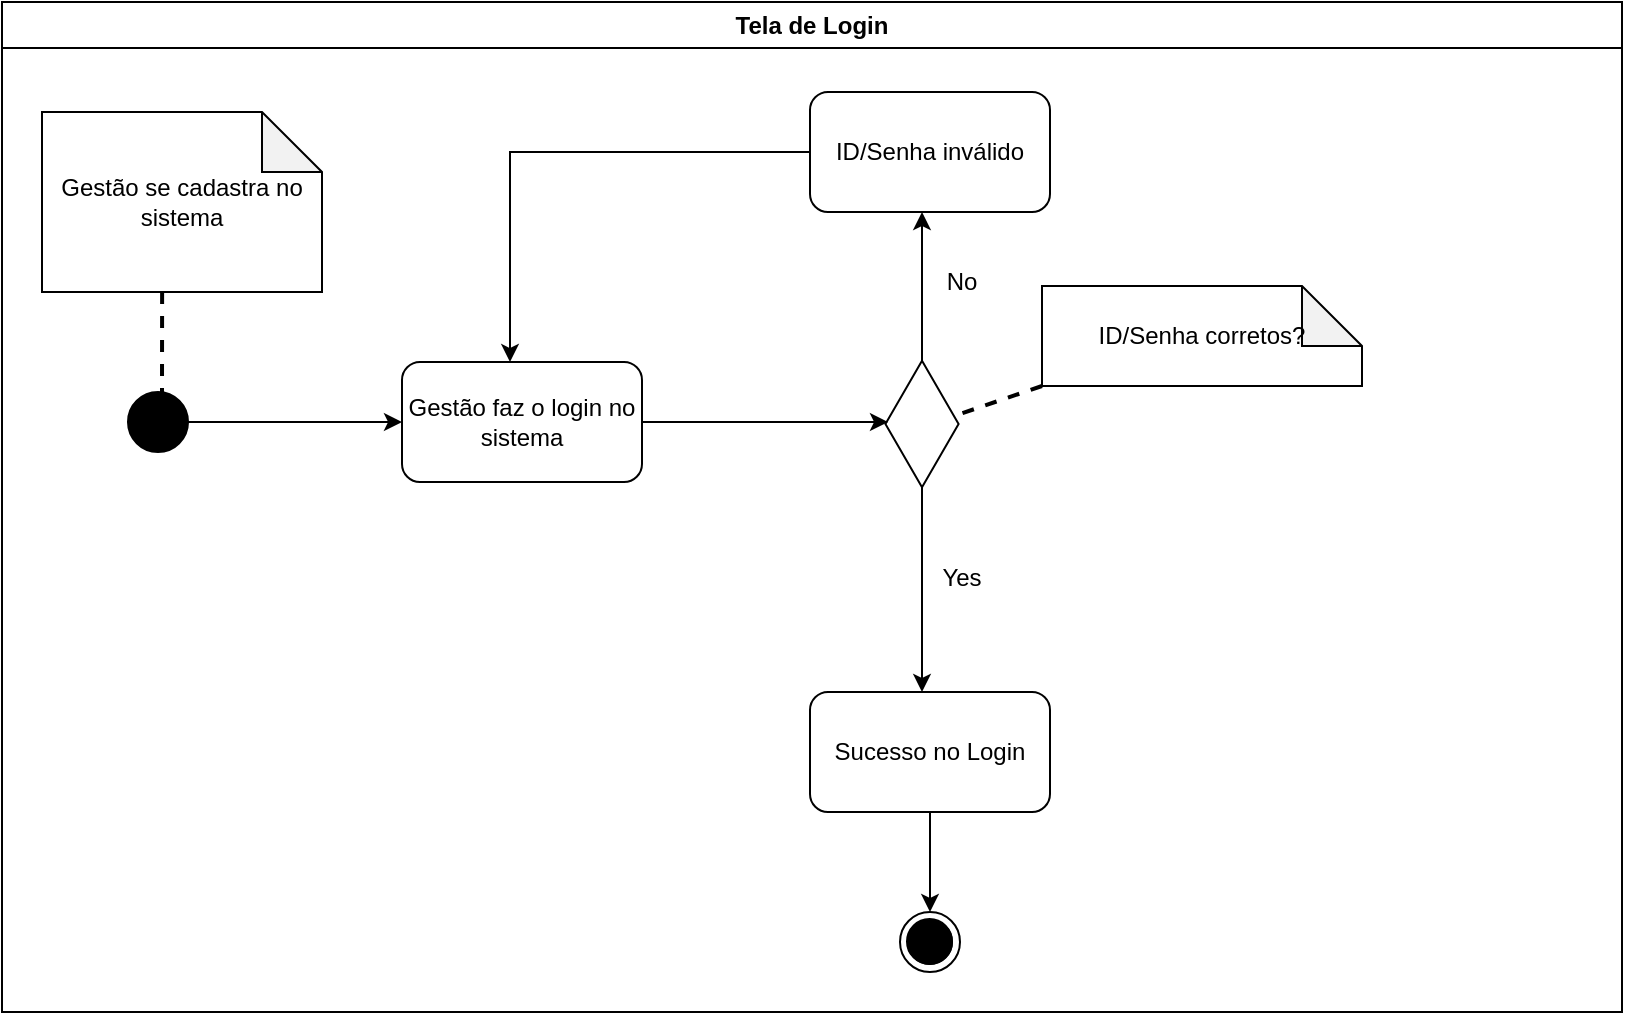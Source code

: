 <mxfile version="26.0.14">
  <diagram name="Página-1" id="XW460qLWGrmpU_IFfLE4">
    <mxGraphModel dx="954" dy="566" grid="1" gridSize="10" guides="1" tooltips="1" connect="1" arrows="1" fold="1" page="1" pageScale="1" pageWidth="827" pageHeight="1169" math="0" shadow="0">
      <root>
        <mxCell id="0" />
        <mxCell id="1" parent="0" />
        <mxCell id="hVgjJ8npdpR42Y5qCug1-1" value="Gestão se cadastra no sistema" style="shape=note;whiteSpace=wrap;html=1;backgroundOutline=1;darkOpacity=0.05;" parent="1" vertex="1">
          <mxGeometry x="30" y="230" width="140" height="90" as="geometry" />
        </mxCell>
        <mxCell id="hVgjJ8npdpR42Y5qCug1-2" value="" style="endArrow=classic;html=1;rounded=0;exitX=0.958;exitY=0.5;exitDx=0;exitDy=0;exitPerimeter=0;" parent="1" source="hVgjJ8npdpR42Y5qCug1-12" edge="1">
          <mxGeometry width="50" height="50" relative="1" as="geometry">
            <mxPoint x="470" y="435" as="sourcePoint" />
            <mxPoint x="470" y="520" as="targetPoint" />
          </mxGeometry>
        </mxCell>
        <mxCell id="hVgjJ8npdpR42Y5qCug1-3" value="" style="endArrow=classic;html=1;rounded=0;exitX=0.5;exitY=0;exitDx=0;exitDy=0;" parent="1" edge="1">
          <mxGeometry width="50" height="50" relative="1" as="geometry">
            <mxPoint x="470" y="355" as="sourcePoint" />
            <mxPoint x="470" y="280" as="targetPoint" />
          </mxGeometry>
        </mxCell>
        <mxCell id="hVgjJ8npdpR42Y5qCug1-4" value="No" style="text;html=1;align=center;verticalAlign=middle;whiteSpace=wrap;rounded=0;" parent="1" vertex="1">
          <mxGeometry x="460" y="300" width="60" height="30" as="geometry" />
        </mxCell>
        <mxCell id="hVgjJ8npdpR42Y5qCug1-5" value="Yes" style="text;html=1;align=center;verticalAlign=middle;whiteSpace=wrap;rounded=0;" parent="1" vertex="1">
          <mxGeometry x="460" y="447.5" width="60" height="30" as="geometry" />
        </mxCell>
        <mxCell id="hVgjJ8npdpR42Y5qCug1-6" value="ID/Senha inválido" style="rounded=1;whiteSpace=wrap;html=1;" parent="1" vertex="1">
          <mxGeometry x="414" y="220" width="120" height="60" as="geometry" />
        </mxCell>
        <mxCell id="hVgjJ8npdpR42Y5qCug1-7" value="Sucesso no Login" style="rounded=1;whiteSpace=wrap;html=1;" parent="1" vertex="1">
          <mxGeometry x="414" y="520" width="120" height="60" as="geometry" />
        </mxCell>
        <mxCell id="hVgjJ8npdpR42Y5qCug1-8" value="" style="endArrow=classic;html=1;rounded=0;exitX=0;exitY=0.5;exitDx=0;exitDy=0;entryX=0.45;entryY=0;entryDx=0;entryDy=0;entryPerimeter=0;" parent="1" source="hVgjJ8npdpR42Y5qCug1-6" target="hVgjJ8npdpR42Y5qCug1-13" edge="1">
          <mxGeometry width="50" height="50" relative="1" as="geometry">
            <mxPoint x="400" y="430" as="sourcePoint" />
            <mxPoint x="270" y="250" as="targetPoint" />
            <Array as="points">
              <mxPoint x="264" y="250" />
            </Array>
          </mxGeometry>
        </mxCell>
        <mxCell id="hVgjJ8npdpR42Y5qCug1-9" value="" style="endArrow=classic;html=1;rounded=0;exitX=0.5;exitY=1;exitDx=0;exitDy=0;entryX=0.5;entryY=0;entryDx=0;entryDy=0;" parent="1" source="hVgjJ8npdpR42Y5qCug1-7" edge="1">
          <mxGeometry width="50" height="50" relative="1" as="geometry">
            <mxPoint x="480" y="458" as="sourcePoint" />
            <mxPoint x="474" y="630" as="targetPoint" />
          </mxGeometry>
        </mxCell>
        <mxCell id="hVgjJ8npdpR42Y5qCug1-10" value="Tela de Login" style="swimlane;whiteSpace=wrap;html=1;" parent="1" vertex="1">
          <mxGeometry x="10" y="175" width="810" height="505" as="geometry" />
        </mxCell>
        <mxCell id="hVgjJ8npdpR42Y5qCug1-11" value="ID/Senha corretos?" style="shape=note;whiteSpace=wrap;html=1;backgroundOutline=1;darkOpacity=0.05;fontSize=12;" parent="hVgjJ8npdpR42Y5qCug1-10" vertex="1">
          <mxGeometry x="520" y="142" width="160" height="50" as="geometry" />
        </mxCell>
        <mxCell id="hVgjJ8npdpR42Y5qCug1-12" value="" style="html=1;whiteSpace=wrap;aspect=fixed;shape=isoRectangle;rotation=90;" parent="hVgjJ8npdpR42Y5qCug1-10" vertex="1">
          <mxGeometry x="428.34" y="192" width="63.34" height="38" as="geometry" />
        </mxCell>
        <mxCell id="hVgjJ8npdpR42Y5qCug1-13" value="Gestão faz o login no sistema" style="rounded=1;whiteSpace=wrap;html=1;" parent="hVgjJ8npdpR42Y5qCug1-10" vertex="1">
          <mxGeometry x="200" y="180" width="120" height="60" as="geometry" />
        </mxCell>
        <mxCell id="hVgjJ8npdpR42Y5qCug1-14" value="" style="ellipse;shape=doubleEllipse;whiteSpace=wrap;html=1;aspect=fixed;fillColor=#000000;" parent="hVgjJ8npdpR42Y5qCug1-10" vertex="1">
          <mxGeometry x="63" y="195" width="30" height="30" as="geometry" />
        </mxCell>
        <mxCell id="hVgjJ8npdpR42Y5qCug1-15" value="" style="endArrow=classic;html=1;rounded=0;exitX=1;exitY=0.5;exitDx=0;exitDy=0;entryX=0;entryY=0.5;entryDx=0;entryDy=0;" parent="hVgjJ8npdpR42Y5qCug1-10" source="hVgjJ8npdpR42Y5qCug1-14" target="hVgjJ8npdpR42Y5qCug1-13" edge="1">
          <mxGeometry width="50" height="50" relative="1" as="geometry">
            <mxPoint x="370" y="455" as="sourcePoint" />
            <mxPoint x="420" y="405" as="targetPoint" />
          </mxGeometry>
        </mxCell>
        <mxCell id="hVgjJ8npdpR42Y5qCug1-16" value="" style="endArrow=classic;html=1;rounded=0;exitX=1;exitY=0.5;exitDx=0;exitDy=0;" parent="hVgjJ8npdpR42Y5qCug1-10" source="hVgjJ8npdpR42Y5qCug1-13" edge="1">
          <mxGeometry width="50" height="50" relative="1" as="geometry">
            <mxPoint x="313" y="210" as="sourcePoint" />
            <mxPoint x="443" y="210" as="targetPoint" />
          </mxGeometry>
        </mxCell>
        <mxCell id="hVgjJ8npdpR42Y5qCug1-17" value="" style="endArrow=none;dashed=1;html=1;strokeWidth=2;rounded=0;exitX=0;exitY=1;exitDx=0;exitDy=0;exitPerimeter=0;entryX=0.437;entryY=0.079;entryDx=0;entryDy=0;entryPerimeter=0;" parent="hVgjJ8npdpR42Y5qCug1-10" source="hVgjJ8npdpR42Y5qCug1-11" target="hVgjJ8npdpR42Y5qCug1-12" edge="1">
          <mxGeometry width="50" height="50" relative="1" as="geometry">
            <mxPoint x="90" y="155" as="sourcePoint" />
            <mxPoint x="90" y="205" as="targetPoint" />
          </mxGeometry>
        </mxCell>
        <mxCell id="hVgjJ8npdpR42Y5qCug1-18" value="" style="ellipse;shape=doubleEllipse;whiteSpace=wrap;html=1;aspect=fixed;" parent="hVgjJ8npdpR42Y5qCug1-10" vertex="1">
          <mxGeometry x="449" y="455" width="30" height="30" as="geometry" />
        </mxCell>
        <mxCell id="KaYmjjFptcii83zYWsXe-1" value="" style="ellipse;shape=doubleEllipse;whiteSpace=wrap;html=1;aspect=fixed;fillColor=#000000;" vertex="1" parent="hVgjJ8npdpR42Y5qCug1-10">
          <mxGeometry x="452.5" y="458.5" width="22.5" height="22.5" as="geometry" />
        </mxCell>
        <mxCell id="hVgjJ8npdpR42Y5qCug1-19" value="" style="endArrow=none;dashed=1;html=1;strokeWidth=2;rounded=0;exitX=0.429;exitY=1;exitDx=0;exitDy=0;exitPerimeter=0;" parent="1" source="hVgjJ8npdpR42Y5qCug1-1" edge="1">
          <mxGeometry width="50" height="50" relative="1" as="geometry">
            <mxPoint x="88" y="330" as="sourcePoint" />
            <mxPoint x="90" y="370" as="targetPoint" />
          </mxGeometry>
        </mxCell>
      </root>
    </mxGraphModel>
  </diagram>
</mxfile>
